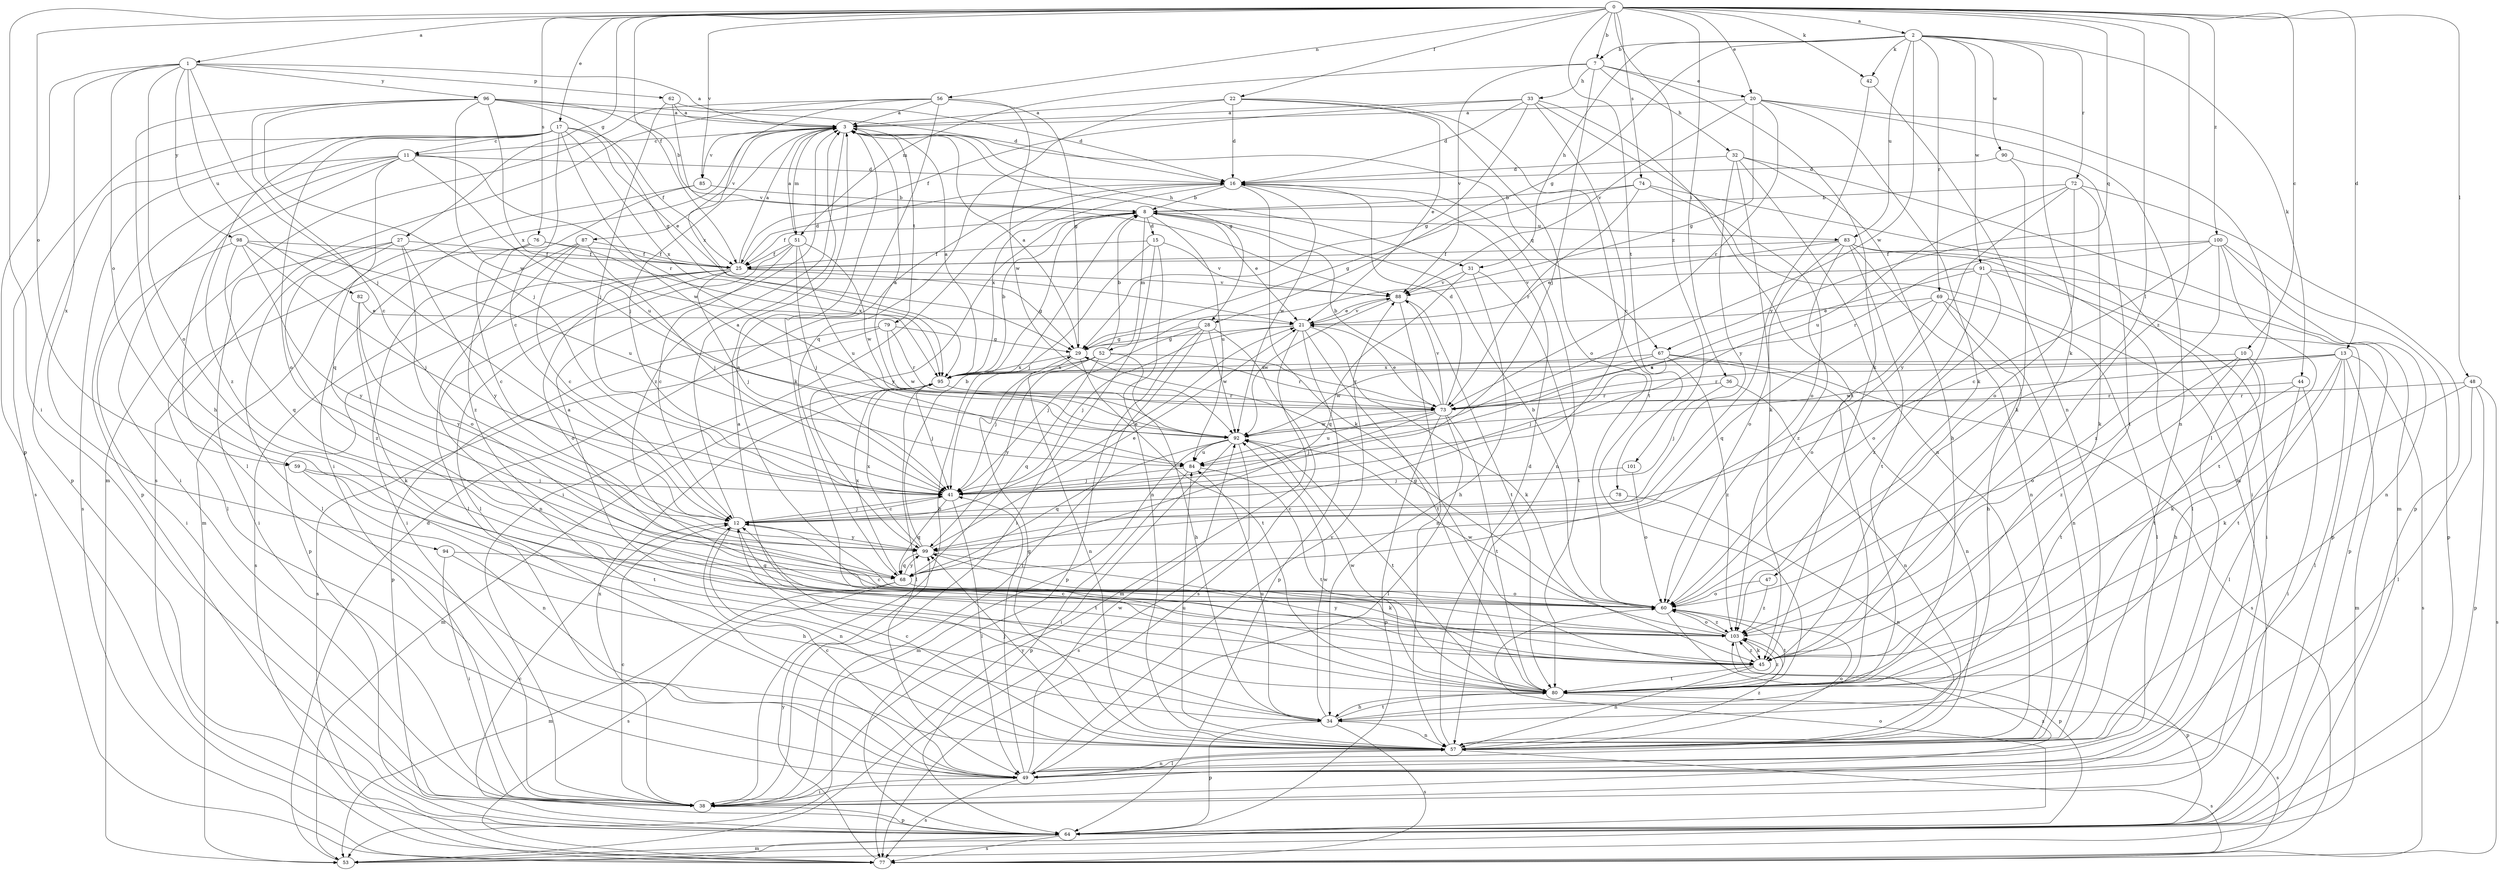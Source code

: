 strict digraph  {
0;
1;
2;
3;
7;
8;
10;
11;
12;
13;
15;
16;
17;
20;
21;
22;
25;
27;
28;
29;
31;
32;
33;
34;
36;
38;
41;
42;
44;
45;
47;
48;
49;
51;
52;
53;
56;
57;
59;
60;
62;
64;
67;
68;
69;
72;
73;
74;
76;
77;
78;
79;
80;
82;
83;
84;
85;
87;
88;
90;
91;
92;
94;
95;
96;
98;
99;
100;
101;
103;
0 -> 1  [label=a];
0 -> 2  [label=a];
0 -> 7  [label=b];
0 -> 10  [label=c];
0 -> 13  [label=d];
0 -> 17  [label=e];
0 -> 20  [label=e];
0 -> 22  [label=f];
0 -> 25  [label=f];
0 -> 27  [label=g];
0 -> 36  [label=i];
0 -> 38  [label=i];
0 -> 42  [label=k];
0 -> 47  [label=l];
0 -> 48  [label=l];
0 -> 56  [label=n];
0 -> 59  [label=o];
0 -> 67  [label=q];
0 -> 74  [label=s];
0 -> 76  [label=s];
0 -> 78  [label=t];
0 -> 85  [label=v];
0 -> 100  [label=z];
0 -> 101  [label=z];
0 -> 103  [label=z];
1 -> 3  [label=a];
1 -> 41  [label=j];
1 -> 59  [label=o];
1 -> 60  [label=o];
1 -> 62  [label=p];
1 -> 64  [label=p];
1 -> 82  [label=u];
1 -> 94  [label=x];
1 -> 96  [label=y];
1 -> 98  [label=y];
2 -> 7  [label=b];
2 -> 28  [label=g];
2 -> 31  [label=h];
2 -> 42  [label=k];
2 -> 44  [label=k];
2 -> 45  [label=k];
2 -> 69  [label=r];
2 -> 72  [label=r];
2 -> 83  [label=u];
2 -> 90  [label=w];
2 -> 91  [label=w];
2 -> 92  [label=w];
3 -> 11  [label=c];
3 -> 28  [label=g];
3 -> 31  [label=h];
3 -> 38  [label=i];
3 -> 41  [label=j];
3 -> 51  [label=m];
3 -> 67  [label=q];
3 -> 79  [label=t];
3 -> 85  [label=v];
3 -> 87  [label=v];
3 -> 103  [label=z];
7 -> 20  [label=e];
7 -> 32  [label=h];
7 -> 33  [label=h];
7 -> 41  [label=j];
7 -> 45  [label=k];
7 -> 51  [label=m];
7 -> 88  [label=v];
8 -> 15  [label=d];
8 -> 21  [label=e];
8 -> 25  [label=f];
8 -> 52  [label=m];
8 -> 83  [label=u];
8 -> 84  [label=u];
8 -> 99  [label=y];
10 -> 34  [label=h];
10 -> 60  [label=o];
10 -> 80  [label=t];
10 -> 95  [label=x];
10 -> 103  [label=z];
11 -> 16  [label=d];
11 -> 38  [label=i];
11 -> 49  [label=l];
11 -> 64  [label=p];
11 -> 68  [label=q];
11 -> 77  [label=s];
11 -> 84  [label=u];
11 -> 92  [label=w];
12 -> 3  [label=a];
12 -> 21  [label=e];
12 -> 41  [label=j];
12 -> 57  [label=n];
12 -> 80  [label=t];
12 -> 99  [label=y];
13 -> 45  [label=k];
13 -> 49  [label=l];
13 -> 53  [label=m];
13 -> 73  [label=r];
13 -> 77  [label=s];
13 -> 80  [label=t];
13 -> 92  [label=w];
13 -> 95  [label=x];
15 -> 25  [label=f];
15 -> 38  [label=i];
15 -> 41  [label=j];
15 -> 57  [label=n];
15 -> 88  [label=v];
16 -> 8  [label=b];
16 -> 38  [label=i];
16 -> 45  [label=k];
16 -> 57  [label=n];
16 -> 92  [label=w];
16 -> 95  [label=x];
17 -> 11  [label=c];
17 -> 12  [label=c];
17 -> 21  [label=e];
17 -> 25  [label=f];
17 -> 60  [label=o];
17 -> 64  [label=p];
17 -> 73  [label=r];
17 -> 77  [label=s];
17 -> 95  [label=x];
17 -> 103  [label=z];
20 -> 3  [label=a];
20 -> 29  [label=g];
20 -> 45  [label=k];
20 -> 49  [label=l];
20 -> 57  [label=n];
20 -> 73  [label=r];
20 -> 88  [label=v];
21 -> 29  [label=g];
21 -> 41  [label=j];
21 -> 45  [label=k];
21 -> 53  [label=m];
21 -> 64  [label=p];
21 -> 80  [label=t];
21 -> 88  [label=v];
22 -> 3  [label=a];
22 -> 16  [label=d];
22 -> 21  [label=e];
22 -> 60  [label=o];
22 -> 68  [label=q];
22 -> 80  [label=t];
25 -> 3  [label=a];
25 -> 16  [label=d];
25 -> 29  [label=g];
25 -> 41  [label=j];
25 -> 57  [label=n];
25 -> 60  [label=o];
25 -> 64  [label=p];
25 -> 77  [label=s];
25 -> 88  [label=v];
27 -> 25  [label=f];
27 -> 38  [label=i];
27 -> 49  [label=l];
27 -> 60  [label=o];
27 -> 99  [label=y];
27 -> 103  [label=z];
28 -> 29  [label=g];
28 -> 38  [label=i];
28 -> 41  [label=j];
28 -> 64  [label=p];
28 -> 77  [label=s];
28 -> 92  [label=w];
29 -> 3  [label=a];
29 -> 57  [label=n];
29 -> 73  [label=r];
29 -> 80  [label=t];
29 -> 95  [label=x];
31 -> 34  [label=h];
31 -> 68  [label=q];
31 -> 80  [label=t];
31 -> 88  [label=v];
32 -> 16  [label=d];
32 -> 34  [label=h];
32 -> 45  [label=k];
32 -> 53  [label=m];
32 -> 57  [label=n];
32 -> 99  [label=y];
33 -> 3  [label=a];
33 -> 12  [label=c];
33 -> 16  [label=d];
33 -> 25  [label=f];
33 -> 29  [label=g];
33 -> 53  [label=m];
33 -> 80  [label=t];
34 -> 3  [label=a];
34 -> 57  [label=n];
34 -> 64  [label=p];
34 -> 77  [label=s];
34 -> 80  [label=t];
34 -> 84  [label=u];
34 -> 92  [label=w];
36 -> 41  [label=j];
36 -> 57  [label=n];
36 -> 73  [label=r];
38 -> 8  [label=b];
38 -> 12  [label=c];
38 -> 64  [label=p];
38 -> 95  [label=x];
38 -> 103  [label=z];
41 -> 12  [label=c];
41 -> 49  [label=l];
41 -> 68  [label=q];
42 -> 57  [label=n];
42 -> 99  [label=y];
44 -> 38  [label=i];
44 -> 49  [label=l];
44 -> 73  [label=r];
44 -> 80  [label=t];
45 -> 12  [label=c];
45 -> 57  [label=n];
45 -> 80  [label=t];
45 -> 99  [label=y];
45 -> 103  [label=z];
47 -> 60  [label=o];
47 -> 103  [label=z];
48 -> 45  [label=k];
48 -> 49  [label=l];
48 -> 64  [label=p];
48 -> 73  [label=r];
48 -> 77  [label=s];
49 -> 12  [label=c];
49 -> 38  [label=i];
49 -> 41  [label=j];
49 -> 57  [label=n];
49 -> 77  [label=s];
49 -> 88  [label=v];
49 -> 92  [label=w];
51 -> 3  [label=a];
51 -> 12  [label=c];
51 -> 25  [label=f];
51 -> 41  [label=j];
51 -> 49  [label=l];
51 -> 84  [label=u];
51 -> 92  [label=w];
52 -> 8  [label=b];
52 -> 34  [label=h];
52 -> 41  [label=j];
52 -> 68  [label=q];
52 -> 73  [label=r];
52 -> 95  [label=x];
52 -> 99  [label=y];
53 -> 16  [label=d];
56 -> 3  [label=a];
56 -> 29  [label=g];
56 -> 45  [label=k];
56 -> 53  [label=m];
56 -> 77  [label=s];
56 -> 92  [label=w];
56 -> 95  [label=x];
57 -> 12  [label=c];
57 -> 16  [label=d];
57 -> 29  [label=g];
57 -> 49  [label=l];
57 -> 60  [label=o];
57 -> 77  [label=s];
57 -> 84  [label=u];
57 -> 99  [label=y];
57 -> 103  [label=z];
59 -> 41  [label=j];
59 -> 57  [label=n];
59 -> 80  [label=t];
60 -> 3  [label=a];
60 -> 8  [label=b];
60 -> 29  [label=g];
60 -> 64  [label=p];
60 -> 80  [label=t];
60 -> 103  [label=z];
62 -> 3  [label=a];
62 -> 16  [label=d];
62 -> 41  [label=j];
62 -> 88  [label=v];
64 -> 12  [label=c];
64 -> 53  [label=m];
64 -> 60  [label=o];
64 -> 77  [label=s];
67 -> 41  [label=j];
67 -> 57  [label=n];
67 -> 77  [label=s];
67 -> 92  [label=w];
67 -> 95  [label=x];
67 -> 103  [label=z];
68 -> 53  [label=m];
68 -> 60  [label=o];
68 -> 77  [label=s];
68 -> 95  [label=x];
68 -> 99  [label=y];
69 -> 21  [label=e];
69 -> 34  [label=h];
69 -> 49  [label=l];
69 -> 57  [label=n];
69 -> 60  [label=o];
69 -> 68  [label=q];
72 -> 8  [label=b];
72 -> 45  [label=k];
72 -> 60  [label=o];
72 -> 64  [label=p];
72 -> 84  [label=u];
72 -> 99  [label=y];
73 -> 8  [label=b];
73 -> 16  [label=d];
73 -> 21  [label=e];
73 -> 41  [label=j];
73 -> 49  [label=l];
73 -> 64  [label=p];
73 -> 80  [label=t];
73 -> 84  [label=u];
73 -> 88  [label=v];
73 -> 92  [label=w];
74 -> 8  [label=b];
74 -> 29  [label=g];
74 -> 38  [label=i];
74 -> 60  [label=o];
74 -> 73  [label=r];
76 -> 12  [label=c];
76 -> 25  [label=f];
76 -> 49  [label=l];
76 -> 95  [label=x];
77 -> 99  [label=y];
78 -> 12  [label=c];
78 -> 57  [label=n];
79 -> 29  [label=g];
79 -> 64  [label=p];
79 -> 73  [label=r];
79 -> 77  [label=s];
79 -> 92  [label=w];
80 -> 3  [label=a];
80 -> 34  [label=h];
80 -> 77  [label=s];
80 -> 92  [label=w];
80 -> 103  [label=z];
82 -> 21  [label=e];
82 -> 45  [label=k];
82 -> 99  [label=y];
83 -> 21  [label=e];
83 -> 25  [label=f];
83 -> 49  [label=l];
83 -> 57  [label=n];
83 -> 60  [label=o];
83 -> 64  [label=p];
83 -> 80  [label=t];
83 -> 103  [label=z];
84 -> 41  [label=j];
84 -> 64  [label=p];
84 -> 80  [label=t];
85 -> 8  [label=b];
85 -> 53  [label=m];
85 -> 103  [label=z];
87 -> 12  [label=c];
87 -> 25  [label=f];
87 -> 38  [label=i];
87 -> 41  [label=j];
87 -> 49  [label=l];
88 -> 21  [label=e];
88 -> 57  [label=n];
88 -> 80  [label=t];
88 -> 92  [label=w];
90 -> 16  [label=d];
90 -> 45  [label=k];
90 -> 80  [label=t];
91 -> 38  [label=i];
91 -> 60  [label=o];
91 -> 64  [label=p];
91 -> 84  [label=u];
91 -> 88  [label=v];
91 -> 103  [label=z];
92 -> 3  [label=a];
92 -> 38  [label=i];
92 -> 53  [label=m];
92 -> 68  [label=q];
92 -> 77  [label=s];
92 -> 80  [label=t];
92 -> 84  [label=u];
94 -> 34  [label=h];
94 -> 38  [label=i];
94 -> 68  [label=q];
95 -> 3  [label=a];
95 -> 8  [label=b];
95 -> 41  [label=j];
95 -> 49  [label=l];
95 -> 53  [label=m];
95 -> 73  [label=r];
96 -> 3  [label=a];
96 -> 8  [label=b];
96 -> 12  [label=c];
96 -> 16  [label=d];
96 -> 29  [label=g];
96 -> 34  [label=h];
96 -> 41  [label=j];
96 -> 92  [label=w];
96 -> 95  [label=x];
98 -> 25  [label=f];
98 -> 38  [label=i];
98 -> 41  [label=j];
98 -> 68  [label=q];
98 -> 84  [label=u];
98 -> 99  [label=y];
99 -> 8  [label=b];
99 -> 21  [label=e];
99 -> 45  [label=k];
99 -> 68  [label=q];
99 -> 95  [label=x];
100 -> 12  [label=c];
100 -> 25  [label=f];
100 -> 57  [label=n];
100 -> 64  [label=p];
100 -> 73  [label=r];
100 -> 80  [label=t];
100 -> 103  [label=z];
101 -> 41  [label=j];
101 -> 60  [label=o];
103 -> 12  [label=c];
103 -> 45  [label=k];
103 -> 60  [label=o];
103 -> 64  [label=p];
103 -> 92  [label=w];
}
